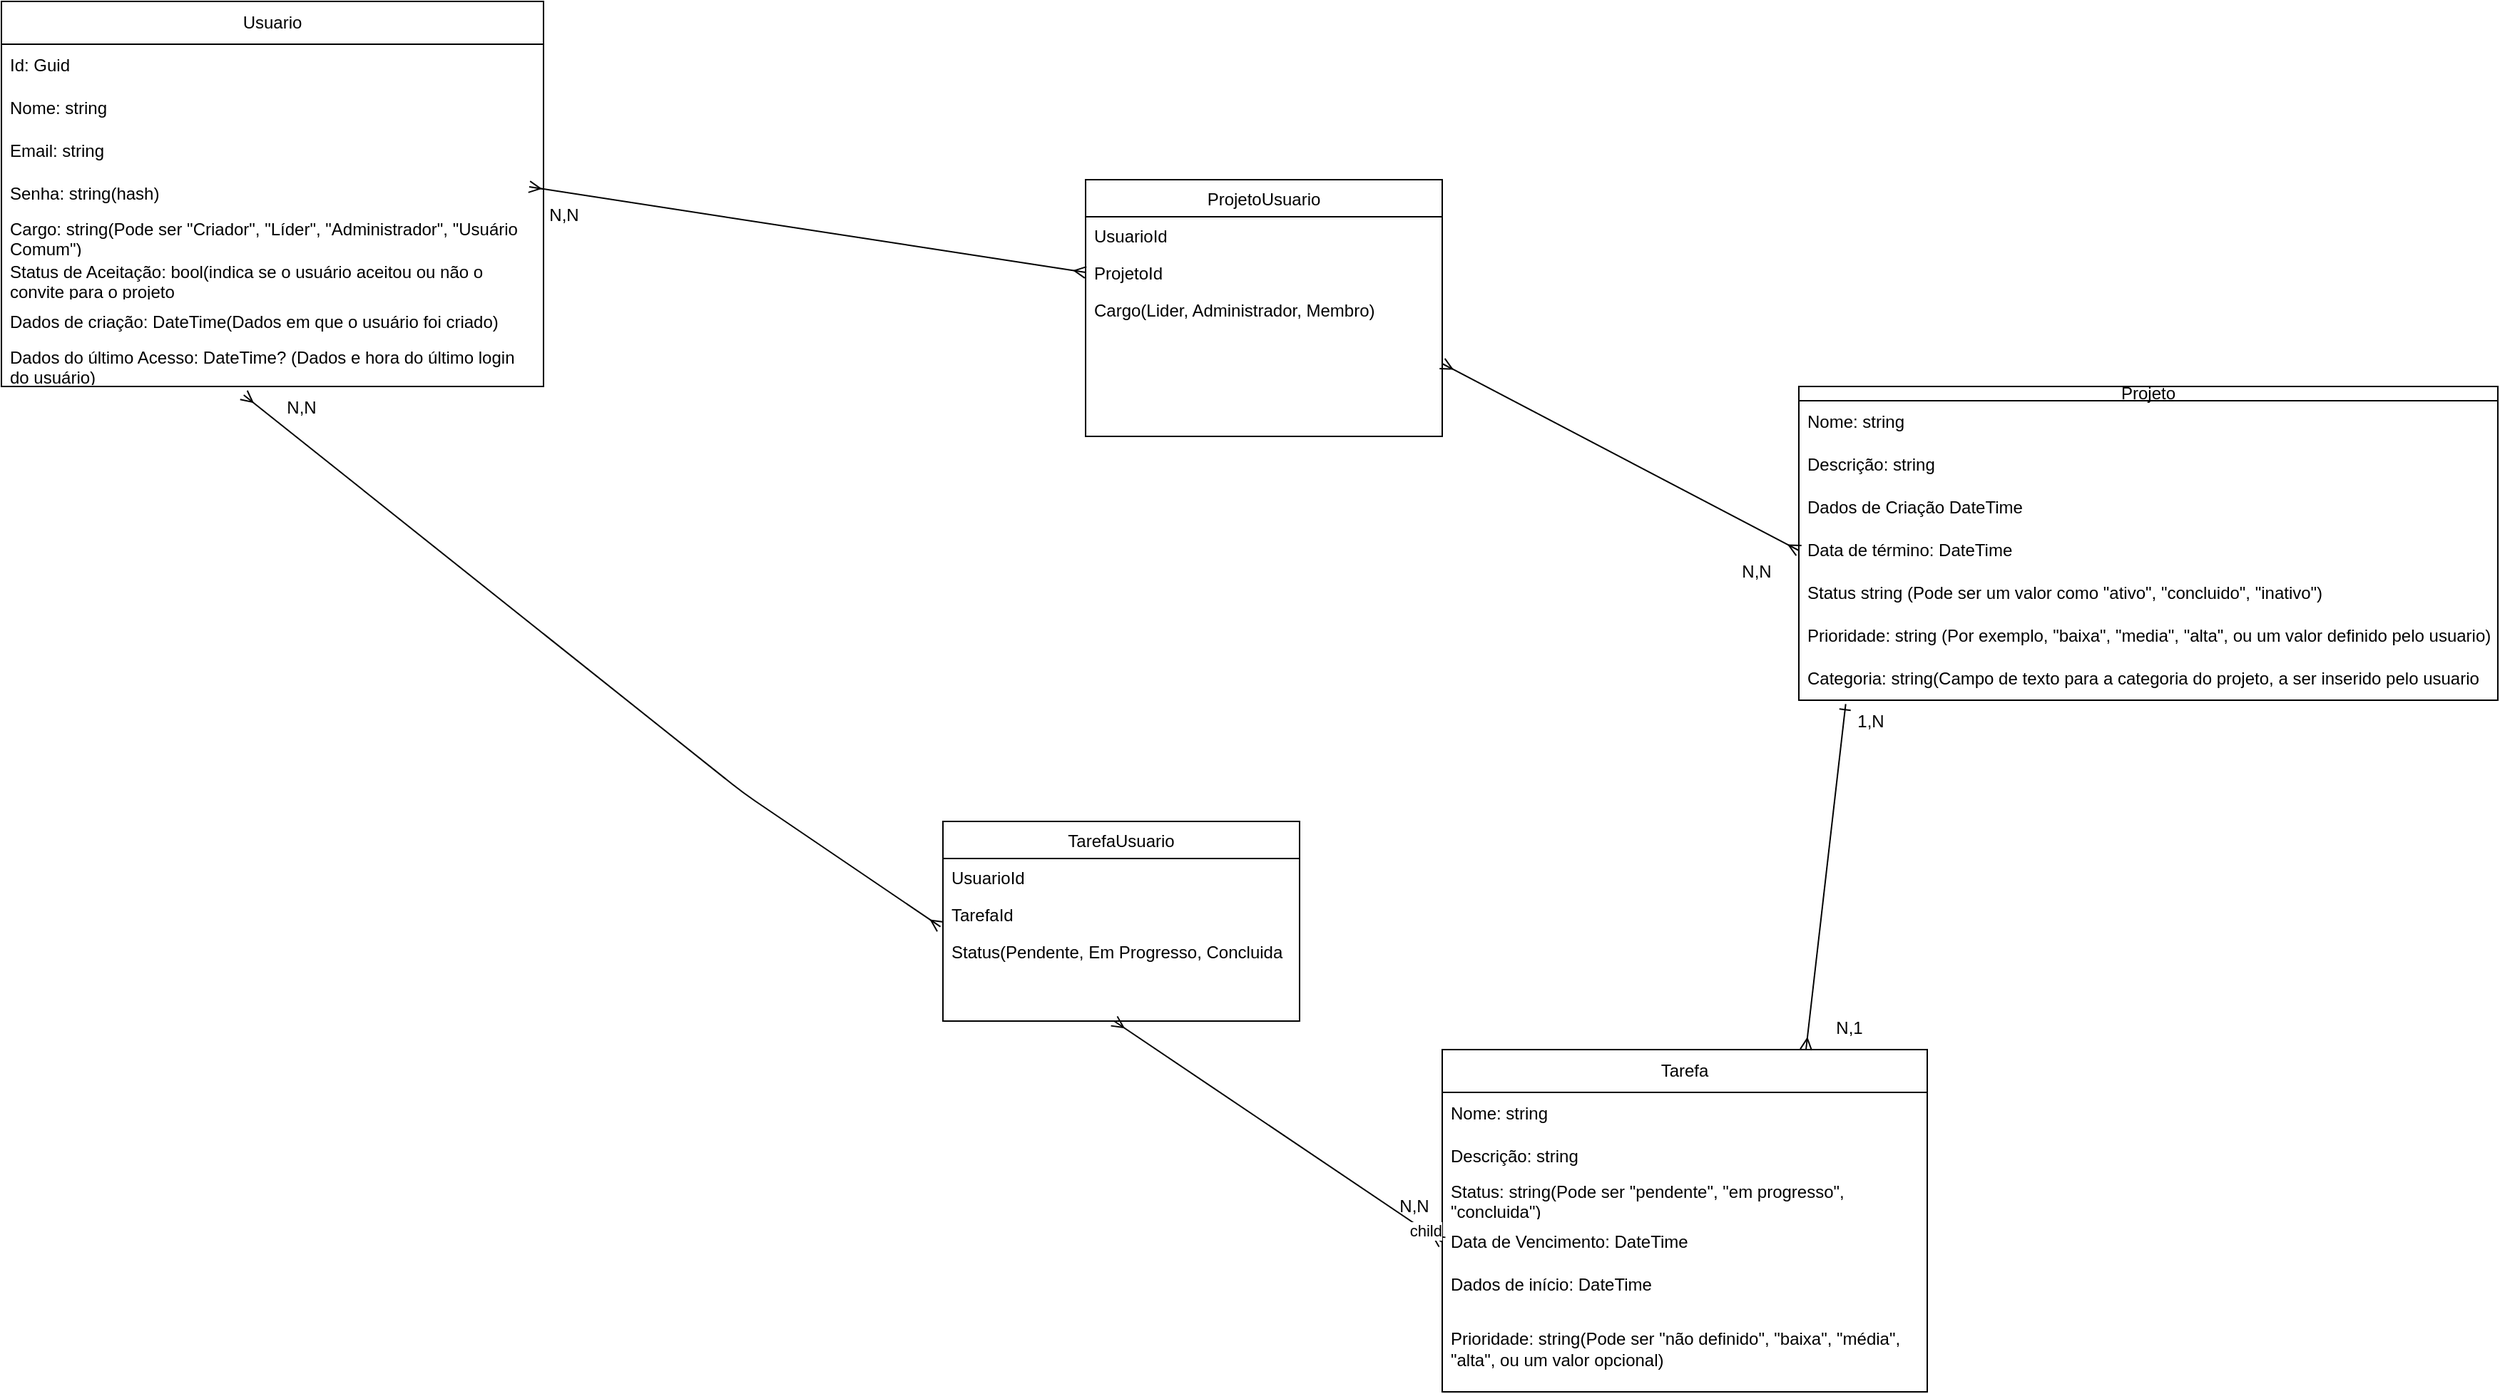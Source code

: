 <mxfile>
    <diagram id="6irkKFjjrsLtmK3Owqs-" name="Página-1">
        <mxGraphModel dx="2575" dy="655" grid="1" gridSize="10" guides="1" tooltips="1" connect="1" arrows="1" fold="1" page="1" pageScale="1" pageWidth="827" pageHeight="1169" math="0" shadow="0">
            <root>
                <mxCell id="0"/>
                <mxCell id="1" parent="0"/>
                <mxCell id="3" value="Usuario" style="swimlane;fontStyle=0;childLayout=stackLayout;horizontal=1;startSize=30;horizontalStack=0;resizeParent=1;resizeParentMax=0;resizeLast=0;collapsible=1;marginBottom=0;whiteSpace=wrap;html=1;" parent="1" vertex="1">
                    <mxGeometry x="40" y="95" width="380" height="270" as="geometry"/>
                </mxCell>
                <mxCell id="4" value="Id: Guid" style="text;strokeColor=none;fillColor=none;align=left;verticalAlign=middle;spacingLeft=4;spacingRight=4;overflow=hidden;points=[[0,0.5],[1,0.5]];portConstraint=eastwest;rotatable=0;whiteSpace=wrap;html=1;" parent="3" vertex="1">
                    <mxGeometry y="30" width="380" height="30" as="geometry"/>
                </mxCell>
                <mxCell id="5" value="Nome: string" style="text;strokeColor=none;fillColor=none;align=left;verticalAlign=middle;spacingLeft=4;spacingRight=4;overflow=hidden;points=[[0,0.5],[1,0.5]];portConstraint=eastwest;rotatable=0;whiteSpace=wrap;html=1;" parent="3" vertex="1">
                    <mxGeometry y="60" width="380" height="30" as="geometry"/>
                </mxCell>
                <mxCell id="6" value="Email: string" style="text;strokeColor=none;fillColor=none;align=left;verticalAlign=middle;spacingLeft=4;spacingRight=4;overflow=hidden;points=[[0,0.5],[1,0.5]];portConstraint=eastwest;rotatable=0;whiteSpace=wrap;html=1;" parent="3" vertex="1">
                    <mxGeometry y="90" width="380" height="30" as="geometry"/>
                </mxCell>
                <mxCell id="8" value="Senha: string(hash)" style="text;strokeColor=none;fillColor=none;align=left;verticalAlign=middle;spacingLeft=4;spacingRight=4;overflow=hidden;points=[[0,0.5],[1,0.5]];portConstraint=eastwest;rotatable=0;whiteSpace=wrap;html=1;" parent="3" vertex="1">
                    <mxGeometry y="120" width="380" height="30" as="geometry"/>
                </mxCell>
                <mxCell id="13" value="Cargo: string(Pode ser &quot;Criador&quot;, &quot;Líder&quot;, &quot;Administrador&quot;, &quot;Usuário Comum&quot;)" style="text;strokeColor=none;fillColor=none;align=left;verticalAlign=middle;spacingLeft=4;spacingRight=4;overflow=hidden;points=[[0,0.5],[1,0.5]];portConstraint=eastwest;rotatable=0;whiteSpace=wrap;html=1;" parent="3" vertex="1">
                    <mxGeometry y="150" width="380" height="30" as="geometry"/>
                </mxCell>
                <mxCell id="30" value="Status de Aceitação: bool(indica se o usuário aceitou ou não o convite para o projeto" style="text;strokeColor=none;fillColor=none;align=left;verticalAlign=middle;spacingLeft=4;spacingRight=4;overflow=hidden;points=[[0,0.5],[1,0.5]];portConstraint=eastwest;rotatable=0;whiteSpace=wrap;html=1;" parent="3" vertex="1">
                    <mxGeometry y="180" width="380" height="30" as="geometry"/>
                </mxCell>
                <mxCell id="31" value="Dados de criação: DateTime(Dados em que o usuário foi criado)" style="text;strokeColor=none;fillColor=none;align=left;verticalAlign=middle;spacingLeft=4;spacingRight=4;overflow=hidden;points=[[0,0.5],[1,0.5]];portConstraint=eastwest;rotatable=0;whiteSpace=wrap;html=1;" parent="3" vertex="1">
                    <mxGeometry y="210" width="380" height="30" as="geometry"/>
                </mxCell>
                <mxCell id="32" value="Dados do último Acesso: DateTime? (Dados e hora do último login do usuário)" style="text;strokeColor=none;fillColor=none;align=left;verticalAlign=middle;spacingLeft=4;spacingRight=4;overflow=hidden;points=[[0,0.5],[1,0.5]];portConstraint=eastwest;rotatable=0;whiteSpace=wrap;html=1;" parent="3" vertex="1">
                    <mxGeometry y="240" width="380" height="30" as="geometry"/>
                </mxCell>
                <mxCell id="9" value="Projeto" style="swimlane;fontStyle=0;childLayout=stackLayout;horizontal=1;startSize=10;horizontalStack=0;resizeParent=1;resizeParentMax=0;resizeLast=0;collapsible=1;marginBottom=0;whiteSpace=wrap;html=1;" parent="1" vertex="1">
                    <mxGeometry x="1300" y="365" width="490" height="220" as="geometry"/>
                </mxCell>
                <mxCell id="11" value="Nome: string" style="text;strokeColor=none;fillColor=none;align=left;verticalAlign=middle;spacingLeft=4;spacingRight=4;overflow=hidden;points=[[0,0.5],[1,0.5]];portConstraint=eastwest;rotatable=0;whiteSpace=wrap;html=1;" parent="9" vertex="1">
                    <mxGeometry y="10" width="490" height="30" as="geometry"/>
                </mxCell>
                <mxCell id="12" value="Descrição: string" style="text;strokeColor=none;fillColor=none;align=left;verticalAlign=middle;spacingLeft=4;spacingRight=4;overflow=hidden;points=[[0,0.5],[1,0.5]];portConstraint=eastwest;rotatable=0;whiteSpace=wrap;html=1;" parent="9" vertex="1">
                    <mxGeometry y="40" width="490" height="30" as="geometry"/>
                </mxCell>
                <mxCell id="14" value="Dados de Criação DateTime" style="text;strokeColor=none;fillColor=none;align=left;verticalAlign=middle;spacingLeft=4;spacingRight=4;overflow=hidden;points=[[0,0.5],[1,0.5]];portConstraint=eastwest;rotatable=0;whiteSpace=wrap;html=1;" parent="9" vertex="1">
                    <mxGeometry y="70" width="490" height="30" as="geometry"/>
                </mxCell>
                <mxCell id="15" value="Data de término: DateTime" style="text;strokeColor=none;fillColor=none;align=left;verticalAlign=middle;spacingLeft=4;spacingRight=4;overflow=hidden;points=[[0,0.5],[1,0.5]];portConstraint=eastwest;rotatable=0;whiteSpace=wrap;html=1;" parent="9" vertex="1">
                    <mxGeometry y="100" width="490" height="30" as="geometry"/>
                </mxCell>
                <mxCell id="16" value="Status string (Pode ser um valor como &quot;ativo&quot;, &quot;concluido&quot;, &quot;inativo&quot;)" style="text;strokeColor=none;fillColor=none;align=left;verticalAlign=middle;spacingLeft=4;spacingRight=4;overflow=hidden;points=[[0,0.5],[1,0.5]];portConstraint=eastwest;rotatable=0;whiteSpace=wrap;html=1;" parent="9" vertex="1">
                    <mxGeometry y="130" width="490" height="30" as="geometry"/>
                </mxCell>
                <mxCell id="17" value="Prioridade: string (Por exemplo, &quot;baixa&quot;, &quot;media&quot;, &quot;alta&quot;, ou um valor definido pelo usuario)" style="text;strokeColor=none;fillColor=none;align=left;verticalAlign=middle;spacingLeft=4;spacingRight=4;overflow=hidden;points=[[0,0.5],[1,0.5]];portConstraint=eastwest;rotatable=0;whiteSpace=wrap;html=1;" parent="9" vertex="1">
                    <mxGeometry y="160" width="490" height="30" as="geometry"/>
                </mxCell>
                <mxCell id="18" value="Categoria: string(Campo de texto para a categoria do projeto, a ser inserido pelo usuario" style="text;strokeColor=none;fillColor=none;align=left;verticalAlign=middle;spacingLeft=4;spacingRight=4;overflow=hidden;points=[[0,0.5],[1,0.5]];portConstraint=eastwest;rotatable=0;whiteSpace=wrap;html=1;" parent="9" vertex="1">
                    <mxGeometry y="190" width="490" height="30" as="geometry"/>
                </mxCell>
                <mxCell id="23" value="Tarefa" style="swimlane;fontStyle=0;childLayout=stackLayout;horizontal=1;startSize=30;horizontalStack=0;resizeParent=1;resizeParentMax=0;resizeLast=0;collapsible=1;marginBottom=0;whiteSpace=wrap;html=1;" parent="1" vertex="1">
                    <mxGeometry x="1050" y="830" width="340" height="240" as="geometry"/>
                </mxCell>
                <mxCell id="24" value="Nome: string" style="text;strokeColor=none;fillColor=none;align=left;verticalAlign=middle;spacingLeft=4;spacingRight=4;overflow=hidden;points=[[0,0.5],[1,0.5]];portConstraint=eastwest;rotatable=0;whiteSpace=wrap;html=1;" parent="23" vertex="1">
                    <mxGeometry y="30" width="340" height="30" as="geometry"/>
                </mxCell>
                <mxCell id="25" value="Descrição: string" style="text;strokeColor=none;fillColor=none;align=left;verticalAlign=middle;spacingLeft=4;spacingRight=4;overflow=hidden;points=[[0,0.5],[1,0.5]];portConstraint=eastwest;rotatable=0;whiteSpace=wrap;html=1;" parent="23" vertex="1">
                    <mxGeometry y="60" width="340" height="30" as="geometry"/>
                </mxCell>
                <mxCell id="26" value="Status: string(Pode ser &quot;pendente&quot;, &quot;em progresso&quot;, &quot;concluida&quot;)" style="text;strokeColor=none;fillColor=none;align=left;verticalAlign=middle;spacingLeft=4;spacingRight=4;overflow=hidden;points=[[0,0.5],[1,0.5]];portConstraint=eastwest;rotatable=0;whiteSpace=wrap;html=1;" parent="23" vertex="1">
                    <mxGeometry y="90" width="340" height="30" as="geometry"/>
                </mxCell>
                <mxCell id="27" value="Data de Vencimento: DateTime" style="text;strokeColor=none;fillColor=none;align=left;verticalAlign=middle;spacingLeft=4;spacingRight=4;overflow=hidden;points=[[0,0.5],[1,0.5]];portConstraint=eastwest;rotatable=0;whiteSpace=wrap;html=1;" parent="23" vertex="1">
                    <mxGeometry y="120" width="340" height="30" as="geometry"/>
                </mxCell>
                <mxCell id="28" value="Dados de início: DateTime" style="text;strokeColor=none;fillColor=none;align=left;verticalAlign=middle;spacingLeft=4;spacingRight=4;overflow=hidden;points=[[0,0.5],[1,0.5]];portConstraint=eastwest;rotatable=0;whiteSpace=wrap;html=1;" parent="23" vertex="1">
                    <mxGeometry y="150" width="340" height="30" as="geometry"/>
                </mxCell>
                <mxCell id="29" value="Prioridade: string(Pode ser &quot;não definido&quot;, &quot;baixa&quot;, &quot;média&quot;, &quot;alta&quot;, ou um valor opcional)" style="text;strokeColor=none;fillColor=none;align=left;verticalAlign=middle;spacingLeft=4;spacingRight=4;overflow=hidden;points=[[0,0.5],[1,0.5]];portConstraint=eastwest;rotatable=0;whiteSpace=wrap;html=1;" parent="23" vertex="1">
                    <mxGeometry y="180" width="340" height="60" as="geometry"/>
                </mxCell>
                <mxCell id="33" value="" style="endArrow=ERmany;startArrow=ERmany;endFill=0;startFill=0;html=1;entryX=0;entryY=0.5;entryDx=0;entryDy=0;" parent="1" target="42" edge="1">
                    <mxGeometry width="160" relative="1" as="geometry">
                        <mxPoint x="410" y="225" as="sourcePoint"/>
                        <mxPoint x="800" y="259" as="targetPoint"/>
                    </mxGeometry>
                </mxCell>
                <mxCell id="40" value="ProjetoUsuario" style="swimlane;fontStyle=0;childLayout=stackLayout;horizontal=1;startSize=26;fillColor=none;horizontalStack=0;resizeParent=1;resizeParentMax=0;resizeLast=0;collapsible=1;marginBottom=0;" parent="1" vertex="1">
                    <mxGeometry x="800" y="220" width="250" height="180" as="geometry"/>
                </mxCell>
                <mxCell id="41" value="UsuarioId" style="text;strokeColor=none;fillColor=none;align=left;verticalAlign=top;spacingLeft=4;spacingRight=4;overflow=hidden;rotatable=0;points=[[0,0.5],[1,0.5]];portConstraint=eastwest;" parent="40" vertex="1">
                    <mxGeometry y="26" width="250" height="26" as="geometry"/>
                </mxCell>
                <mxCell id="42" value="ProjetoId" style="text;strokeColor=none;fillColor=none;align=left;verticalAlign=top;spacingLeft=4;spacingRight=4;overflow=hidden;rotatable=0;points=[[0,0.5],[1,0.5]];portConstraint=eastwest;" parent="40" vertex="1">
                    <mxGeometry y="52" width="250" height="26" as="geometry"/>
                </mxCell>
                <mxCell id="43" value="Cargo(Lider, Administrador, Membro)" style="text;strokeColor=none;fillColor=none;align=left;verticalAlign=top;spacingLeft=4;spacingRight=4;overflow=hidden;rotatable=0;points=[[0,0.5],[1,0.5]];portConstraint=eastwest;" parent="40" vertex="1">
                    <mxGeometry y="78" width="250" height="102" as="geometry"/>
                </mxCell>
                <mxCell id="46" value="" style="endArrow=ERmany;startArrow=ERmany;endFill=0;startFill=0;html=1;exitX=0.447;exitY=1.2;exitDx=0;exitDy=0;exitPerimeter=0;entryX=-0.007;entryY=-0.067;entryDx=0;entryDy=0;entryPerimeter=0;" parent="1" source="32" target="58" edge="1">
                    <mxGeometry width="160" relative="1" as="geometry">
                        <mxPoint x="100" y="540" as="sourcePoint"/>
                        <mxPoint x="610" y="690" as="targetPoint"/>
                        <Array as="points">
                            <mxPoint x="560" y="650"/>
                        </Array>
                    </mxGeometry>
                </mxCell>
                <mxCell id="55" value="TarefaUsuario" style="swimlane;fontStyle=0;childLayout=stackLayout;horizontal=1;startSize=26;fillColor=none;horizontalStack=0;resizeParent=1;resizeParentMax=0;resizeLast=0;collapsible=1;marginBottom=0;" parent="1" vertex="1">
                    <mxGeometry x="700" y="670" width="250" height="140" as="geometry"/>
                </mxCell>
                <mxCell id="57" value="UsuarioId" style="text;strokeColor=none;fillColor=none;align=left;verticalAlign=top;spacingLeft=4;spacingRight=4;overflow=hidden;rotatable=0;points=[[0,0.5],[1,0.5]];portConstraint=eastwest;" parent="55" vertex="1">
                    <mxGeometry y="26" width="250" height="26" as="geometry"/>
                </mxCell>
                <mxCell id="56" value="TarefaId" style="text;strokeColor=none;fillColor=none;align=left;verticalAlign=top;spacingLeft=4;spacingRight=4;overflow=hidden;rotatable=0;points=[[0,0.5],[1,0.5]];portConstraint=eastwest;" parent="55" vertex="1">
                    <mxGeometry y="52" width="250" height="26" as="geometry"/>
                </mxCell>
                <mxCell id="58" value="Status(Pendente, Em Progresso, Concluida" style="text;strokeColor=none;fillColor=none;align=left;verticalAlign=top;spacingLeft=4;spacingRight=4;overflow=hidden;rotatable=0;points=[[0,0.5],[1,0.5]];portConstraint=eastwest;" parent="55" vertex="1">
                    <mxGeometry y="78" width="250" height="62" as="geometry"/>
                </mxCell>
                <mxCell id="60" value="" style="endArrow=ERmany;startArrow=ERmany;endFill=0;startFill=0;html=1;entryX=0;entryY=0.5;entryDx=0;entryDy=0;exitX=1;exitY=0.5;exitDx=0;exitDy=0;" parent="1" source="43" target="15" edge="1">
                    <mxGeometry width="160" relative="1" as="geometry">
                        <mxPoint x="1030" y="400" as="sourcePoint"/>
                        <mxPoint x="1190" y="400" as="targetPoint"/>
                    </mxGeometry>
                </mxCell>
                <mxCell id="61" value="" style="endArrow=ERmany;html=1;entryX=0;entryY=0.5;entryDx=0;entryDy=0;startArrow=ERmany;startFill=0;endFill=0;" parent="1" target="27" edge="1">
                    <mxGeometry relative="1" as="geometry">
                        <mxPoint x="820" y="810" as="sourcePoint"/>
                        <mxPoint x="1040" y="1030" as="targetPoint"/>
                    </mxGeometry>
                </mxCell>
                <mxCell id="63" value="child" style="edgeLabel;resizable=0;html=1;align=right;verticalAlign=bottom;" parent="61" connectable="0" vertex="1">
                    <mxGeometry x="1" relative="1" as="geometry"/>
                </mxCell>
                <mxCell id="64" value="" style="endArrow=ERmany;startArrow=ERone;endFill=0;startFill=0;html=1;entryX=0.75;entryY=0;entryDx=0;entryDy=0;exitX=0.067;exitY=1.088;exitDx=0;exitDy=0;exitPerimeter=0;" parent="1" source="18" target="23" edge="1">
                    <mxGeometry width="160" relative="1" as="geometry">
                        <mxPoint x="900" y="450" as="sourcePoint"/>
                        <mxPoint x="1060" y="450" as="targetPoint"/>
                    </mxGeometry>
                </mxCell>
                <mxCell id="65" value="1,N" style="text;html=1;align=center;verticalAlign=middle;resizable=0;points=[];autosize=1;strokeColor=none;fillColor=none;" parent="1" vertex="1">
                    <mxGeometry x="1330" y="585" width="40" height="30" as="geometry"/>
                </mxCell>
                <mxCell id="66" value="N,1" style="text;html=1;align=center;verticalAlign=middle;resizable=0;points=[];autosize=1;strokeColor=none;fillColor=none;" parent="1" vertex="1">
                    <mxGeometry x="1315" y="800" width="40" height="30" as="geometry"/>
                </mxCell>
                <mxCell id="67" value="N,N" style="text;html=1;align=center;verticalAlign=middle;resizable=0;points=[];autosize=1;strokeColor=none;fillColor=none;" parent="1" vertex="1">
                    <mxGeometry x="1010" y="925" width="40" height="30" as="geometry"/>
                </mxCell>
                <mxCell id="68" value="N,N" style="text;html=1;align=center;verticalAlign=middle;resizable=0;points=[];autosize=1;strokeColor=none;fillColor=none;" parent="1" vertex="1">
                    <mxGeometry x="230" y="365" width="40" height="30" as="geometry"/>
                </mxCell>
                <mxCell id="69" value="N,N" style="text;html=1;align=center;verticalAlign=middle;resizable=0;points=[];autosize=1;strokeColor=none;fillColor=none;" parent="1" vertex="1">
                    <mxGeometry x="414" y="230" width="40" height="30" as="geometry"/>
                </mxCell>
                <mxCell id="70" value="N,N" style="text;html=1;align=center;verticalAlign=middle;resizable=0;points=[];autosize=1;strokeColor=none;fillColor=none;" parent="1" vertex="1">
                    <mxGeometry x="1250" y="480" width="40" height="30" as="geometry"/>
                </mxCell>
            </root>
        </mxGraphModel>
    </diagram>
</mxfile>